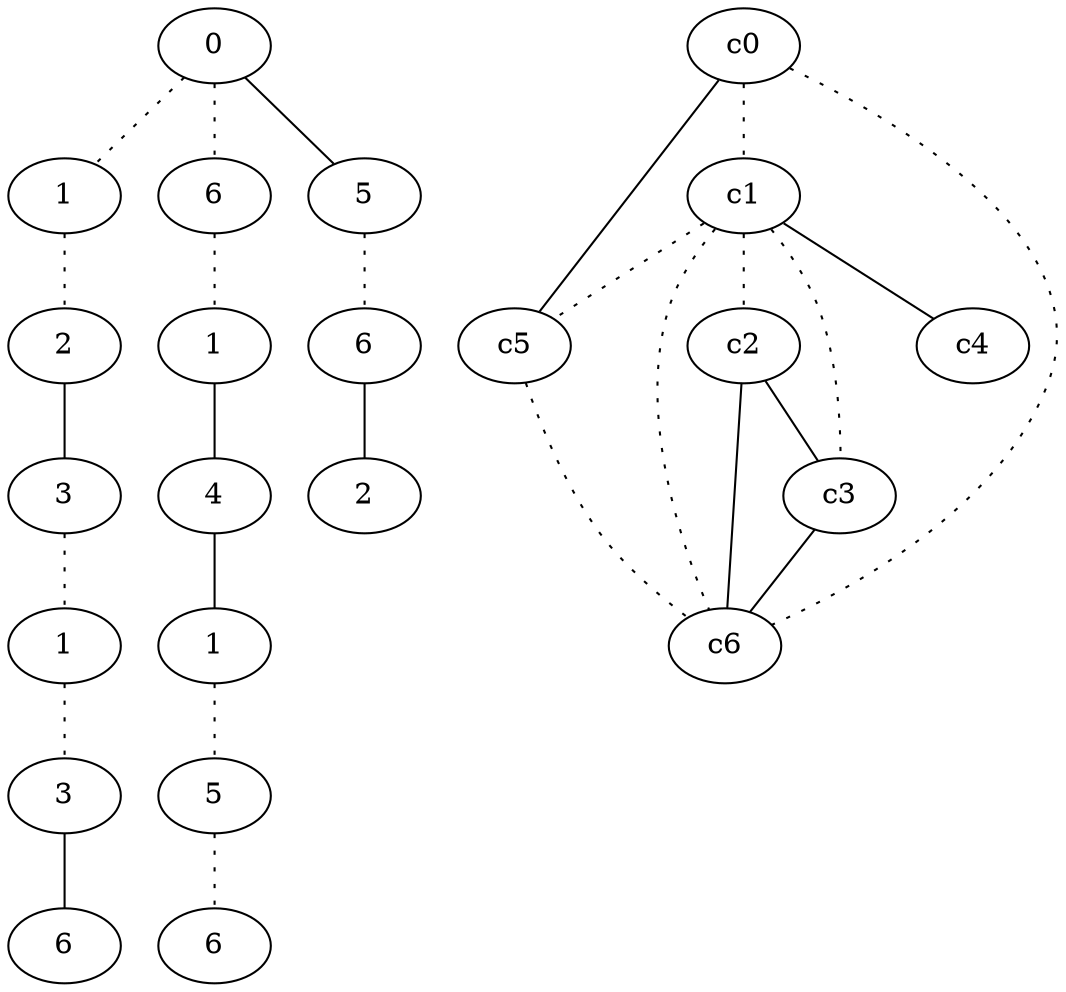 graph {
a0[label=0];
a1[label=1];
a2[label=2];
a3[label=3];
a4[label=1];
a5[label=3];
a6[label=6];
a7[label=6];
a8[label=1];
a9[label=4];
a10[label=1];
a11[label=5];
a12[label=6];
a13[label=5];
a14[label=6];
a15[label=2];
a0 -- a1 [style=dotted];
a0 -- a7 [style=dotted];
a0 -- a13;
a1 -- a2 [style=dotted];
a2 -- a3;
a3 -- a4 [style=dotted];
a4 -- a5 [style=dotted];
a5 -- a6;
a7 -- a8 [style=dotted];
a8 -- a9;
a9 -- a10;
a10 -- a11 [style=dotted];
a11 -- a12 [style=dotted];
a13 -- a14 [style=dotted];
a14 -- a15;
c0 -- c1 [style=dotted];
c0 -- c5;
c0 -- c6 [style=dotted];
c1 -- c2 [style=dotted];
c1 -- c3 [style=dotted];
c1 -- c4;
c1 -- c5 [style=dotted];
c1 -- c6 [style=dotted];
c2 -- c3;
c2 -- c6;
c3 -- c6;
c5 -- c6 [style=dotted];
}
